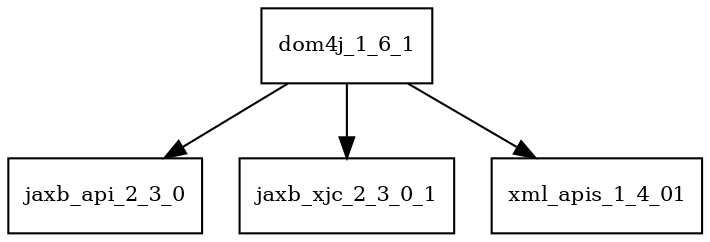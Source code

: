 digraph dom4j_1_6_1_dependencies {
  node [shape = box, fontsize=10.0];
  dom4j_1_6_1 -> jaxb_api_2_3_0;
  dom4j_1_6_1 -> jaxb_xjc_2_3_0_1;
  dom4j_1_6_1 -> xml_apis_1_4_01;
}
